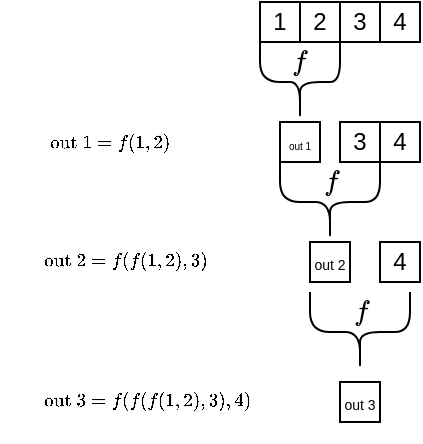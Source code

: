 <mxfile version="22.1.18" type="device">
  <diagram name="Page-1" id="myU2XNIlcD-3HOBkR2bq">
    <mxGraphModel dx="663" dy="385" grid="1" gridSize="10" guides="1" tooltips="1" connect="1" arrows="1" fold="1" page="1" pageScale="1" pageWidth="827" pageHeight="1169" math="1" shadow="0">
      <root>
        <mxCell id="0" />
        <mxCell id="1" parent="0" />
        <mxCell id="LeNDCLVQzouvoRbctgXM-1" value="1" style="rounded=0;whiteSpace=wrap;html=1;" vertex="1" parent="1">
          <mxGeometry x="130" y="10" width="20" height="20" as="geometry" />
        </mxCell>
        <mxCell id="LeNDCLVQzouvoRbctgXM-2" value="3" style="rounded=0;whiteSpace=wrap;html=1;" vertex="1" parent="1">
          <mxGeometry x="170" y="10" width="20" height="20" as="geometry" />
        </mxCell>
        <mxCell id="LeNDCLVQzouvoRbctgXM-3" value="2" style="rounded=0;whiteSpace=wrap;html=1;" vertex="1" parent="1">
          <mxGeometry x="150" y="10" width="20" height="20" as="geometry" />
        </mxCell>
        <mxCell id="LeNDCLVQzouvoRbctgXM-4" value="4" style="rounded=0;whiteSpace=wrap;html=1;" vertex="1" parent="1">
          <mxGeometry x="190" y="10" width="20" height="20" as="geometry" />
        </mxCell>
        <mxCell id="LeNDCLVQzouvoRbctgXM-5" value="&lt;svg style=&quot;vertical-align: -0.464ex;&quot; xmlns:xlink=&quot;http://www.w3.org/1999/xlink&quot; viewBox=&quot;0 -705 550 910&quot; role=&quot;img&quot; height=&quot;2.059ex&quot; width=&quot;1.244ex&quot; xmlns=&quot;http://www.w3.org/2000/svg&quot;&gt;&lt;defs&gt;&lt;path d=&quot;M118 -162Q120 -162 124 -164T135 -167T147 -168Q160 -168 171 -155T187 -126Q197 -99 221 27T267 267T289 382V385H242Q195 385 192 387Q188 390 188 397L195 425Q197 430 203 430T250 431Q298 431 298 432Q298 434 307 482T319 540Q356 705 465 705Q502 703 526 683T550 630Q550 594 529 578T487 561Q443 561 443 603Q443 622 454 636T478 657L487 662Q471 668 457 668Q445 668 434 658T419 630Q412 601 403 552T387 469T380 433Q380 431 435 431Q480 431 487 430T498 424Q499 420 496 407T491 391Q489 386 482 386T428 385H372L349 263Q301 15 282 -47Q255 -132 212 -173Q175 -205 139 -205Q107 -205 81 -186T55 -132Q55 -95 76 -78T118 -61Q162 -61 162 -103Q162 -122 151 -136T127 -157L118 -162Z&quot; id=&quot;MJX-1-TEX-I-1D453&quot;&gt;&lt;/path&gt;&lt;/defs&gt;&lt;g transform=&quot;scale(1,-1)&quot; stroke-width=&quot;0&quot; fill=&quot;currentColor&quot; stroke=&quot;currentColor&quot;&gt;&lt;g data-mml-node=&quot;math&quot;&gt;&lt;g data-mml-node=&quot;mi&quot;&gt;&lt;use xlink:href=&quot;#MJX-1-TEX-I-1D453&quot; data-c=&quot;1D453&quot;&gt;&lt;/use&gt;&lt;/g&gt;&lt;/g&gt;&lt;/g&gt;&lt;/svg&gt;" style="text;html=1;strokeColor=none;fillColor=none;align=center;verticalAlign=middle;whiteSpace=wrap;rounded=0;" vertex="1" parent="1">
          <mxGeometry x="140" y="30" width="20" height="20" as="geometry" />
        </mxCell>
        <mxCell id="LeNDCLVQzouvoRbctgXM-6" value="" style="shape=curlyBracket;whiteSpace=wrap;html=1;rounded=1;labelPosition=left;verticalLabelPosition=middle;align=right;verticalAlign=middle;rotation=-90;" vertex="1" parent="1">
          <mxGeometry x="130" y="30" width="40" height="40" as="geometry" />
        </mxCell>
        <mxCell id="LeNDCLVQzouvoRbctgXM-7" value="&lt;font style=&quot;font-size: 5px;&quot;&gt;out 1&lt;/font&gt;" style="rounded=0;whiteSpace=wrap;html=1;" vertex="1" parent="1">
          <mxGeometry x="140" y="70" width="20" height="20" as="geometry" />
        </mxCell>
        <mxCell id="LeNDCLVQzouvoRbctgXM-8" value="3" style="rounded=0;whiteSpace=wrap;html=1;" vertex="1" parent="1">
          <mxGeometry x="170" y="70" width="20" height="20" as="geometry" />
        </mxCell>
        <mxCell id="LeNDCLVQzouvoRbctgXM-9" value="4" style="rounded=0;whiteSpace=wrap;html=1;" vertex="1" parent="1">
          <mxGeometry x="190" y="70" width="20" height="20" as="geometry" />
        </mxCell>
        <mxCell id="LeNDCLVQzouvoRbctgXM-13" value="&lt;font style=&quot;font-size: 7px;&quot;&gt;out 2&lt;/font&gt;" style="rounded=0;whiteSpace=wrap;html=1;" vertex="1" parent="1">
          <mxGeometry x="155" y="130" width="20" height="20" as="geometry" />
        </mxCell>
        <mxCell id="LeNDCLVQzouvoRbctgXM-14" value="&lt;svg style=&quot;vertical-align: -0.464ex;&quot; xmlns:xlink=&quot;http://www.w3.org/1999/xlink&quot; viewBox=&quot;0 -705 550 910&quot; role=&quot;img&quot; height=&quot;2.059ex&quot; width=&quot;1.244ex&quot; xmlns=&quot;http://www.w3.org/2000/svg&quot;&gt;&lt;defs&gt;&lt;path d=&quot;M118 -162Q120 -162 124 -164T135 -167T147 -168Q160 -168 171 -155T187 -126Q197 -99 221 27T267 267T289 382V385H242Q195 385 192 387Q188 390 188 397L195 425Q197 430 203 430T250 431Q298 431 298 432Q298 434 307 482T319 540Q356 705 465 705Q502 703 526 683T550 630Q550 594 529 578T487 561Q443 561 443 603Q443 622 454 636T478 657L487 662Q471 668 457 668Q445 668 434 658T419 630Q412 601 403 552T387 469T380 433Q380 431 435 431Q480 431 487 430T498 424Q499 420 496 407T491 391Q489 386 482 386T428 385H372L349 263Q301 15 282 -47Q255 -132 212 -173Q175 -205 139 -205Q107 -205 81 -186T55 -132Q55 -95 76 -78T118 -61Q162 -61 162 -103Q162 -122 151 -136T127 -157L118 -162Z&quot; id=&quot;MJX-1-TEX-I-1D453&quot;&gt;&lt;/path&gt;&lt;/defs&gt;&lt;g transform=&quot;scale(1,-1)&quot; stroke-width=&quot;0&quot; fill=&quot;currentColor&quot; stroke=&quot;currentColor&quot;&gt;&lt;g data-mml-node=&quot;math&quot;&gt;&lt;g data-mml-node=&quot;mi&quot;&gt;&lt;use xlink:href=&quot;#MJX-1-TEX-I-1D453&quot; data-c=&quot;1D453&quot;&gt;&lt;/use&gt;&lt;/g&gt;&lt;/g&gt;&lt;/g&gt;&lt;/svg&gt;" style="text;html=1;strokeColor=none;fillColor=none;align=center;verticalAlign=middle;whiteSpace=wrap;rounded=0;" vertex="1" parent="1">
          <mxGeometry x="156" y="90" width="20" height="20" as="geometry" />
        </mxCell>
        <mxCell id="LeNDCLVQzouvoRbctgXM-15" value="" style="shape=curlyBracket;whiteSpace=wrap;html=1;rounded=1;labelPosition=left;verticalLabelPosition=middle;align=right;verticalAlign=middle;rotation=-90;" vertex="1" parent="1">
          <mxGeometry x="145" y="85" width="40" height="50" as="geometry" />
        </mxCell>
        <mxCell id="LeNDCLVQzouvoRbctgXM-16" value="4" style="rounded=0;whiteSpace=wrap;html=1;" vertex="1" parent="1">
          <mxGeometry x="190" y="130" width="20" height="20" as="geometry" />
        </mxCell>
        <mxCell id="LeNDCLVQzouvoRbctgXM-19" value="&lt;svg style=&quot;vertical-align: -0.464ex;&quot; xmlns:xlink=&quot;http://www.w3.org/1999/xlink&quot; viewBox=&quot;0 -705 550 910&quot; role=&quot;img&quot; height=&quot;2.059ex&quot; width=&quot;1.244ex&quot; xmlns=&quot;http://www.w3.org/2000/svg&quot;&gt;&lt;defs&gt;&lt;path d=&quot;M118 -162Q120 -162 124 -164T135 -167T147 -168Q160 -168 171 -155T187 -126Q197 -99 221 27T267 267T289 382V385H242Q195 385 192 387Q188 390 188 397L195 425Q197 430 203 430T250 431Q298 431 298 432Q298 434 307 482T319 540Q356 705 465 705Q502 703 526 683T550 630Q550 594 529 578T487 561Q443 561 443 603Q443 622 454 636T478 657L487 662Q471 668 457 668Q445 668 434 658T419 630Q412 601 403 552T387 469T380 433Q380 431 435 431Q480 431 487 430T498 424Q499 420 496 407T491 391Q489 386 482 386T428 385H372L349 263Q301 15 282 -47Q255 -132 212 -173Q175 -205 139 -205Q107 -205 81 -186T55 -132Q55 -95 76 -78T118 -61Q162 -61 162 -103Q162 -122 151 -136T127 -157L118 -162Z&quot; id=&quot;MJX-1-TEX-I-1D453&quot;&gt;&lt;/path&gt;&lt;/defs&gt;&lt;g transform=&quot;scale(1,-1)&quot; stroke-width=&quot;0&quot; fill=&quot;currentColor&quot; stroke=&quot;currentColor&quot;&gt;&lt;g data-mml-node=&quot;math&quot;&gt;&lt;g data-mml-node=&quot;mi&quot;&gt;&lt;use xlink:href=&quot;#MJX-1-TEX-I-1D453&quot; data-c=&quot;1D453&quot;&gt;&lt;/use&gt;&lt;/g&gt;&lt;/g&gt;&lt;/g&gt;&lt;/svg&gt;" style="text;html=1;strokeColor=none;fillColor=none;align=center;verticalAlign=middle;whiteSpace=wrap;rounded=0;" vertex="1" parent="1">
          <mxGeometry x="171" y="155" width="20" height="20" as="geometry" />
        </mxCell>
        <mxCell id="LeNDCLVQzouvoRbctgXM-20" value="" style="shape=curlyBracket;whiteSpace=wrap;html=1;rounded=1;labelPosition=left;verticalLabelPosition=middle;align=right;verticalAlign=middle;rotation=-90;" vertex="1" parent="1">
          <mxGeometry x="160" y="150" width="40" height="50" as="geometry" />
        </mxCell>
        <mxCell id="LeNDCLVQzouvoRbctgXM-21" value="&lt;font style=&quot;font-size: 7px;&quot;&gt;out 3&lt;/font&gt;" style="rounded=0;whiteSpace=wrap;html=1;" vertex="1" parent="1">
          <mxGeometry x="170" y="200" width="20" height="20" as="geometry" />
        </mxCell>
        <mxCell id="LeNDCLVQzouvoRbctgXM-22" value="$$\text{out 1} = f(1, 2)$$" style="text;html=1;align=center;verticalAlign=middle;resizable=0;points=[];autosize=1;strokeColor=none;fillColor=none;fontSize=8;" vertex="1" parent="1">
          <mxGeometry y="70" width="110" height="20" as="geometry" />
        </mxCell>
        <mxCell id="LeNDCLVQzouvoRbctgXM-23" value="&lt;span style=&quot;color: rgb(0, 0, 0); font-family: Helvetica; font-size: 8px; font-style: normal; font-variant-ligatures: normal; font-variant-caps: normal; font-weight: 400; letter-spacing: normal; orphans: 2; text-align: center; text-indent: 0px; text-transform: none; widows: 2; word-spacing: 0px; -webkit-text-stroke-width: 0px; background-color: rgb(251, 251, 251); text-decoration-thickness: initial; text-decoration-style: initial; text-decoration-color: initial; float: none; display: inline !important;&quot;&gt;$$\text{out 2} = f(f(1, 2), 3)$$&lt;/span&gt;" style="text;whiteSpace=wrap;html=1;" vertex="1" parent="1">
          <mxGeometry x="20" y="120" width="120" height="40" as="geometry" />
        </mxCell>
        <mxCell id="LeNDCLVQzouvoRbctgXM-24" value="&lt;span style=&quot;color: rgb(0, 0, 0); font-family: Helvetica; font-size: 8px; font-style: normal; font-variant-ligatures: normal; font-variant-caps: normal; font-weight: 400; letter-spacing: normal; orphans: 2; text-align: center; text-indent: 0px; text-transform: none; widows: 2; word-spacing: 0px; -webkit-text-stroke-width: 0px; background-color: rgb(251, 251, 251); text-decoration-thickness: initial; text-decoration-style: initial; text-decoration-color: initial; float: none; display: inline !important;&quot;&gt;$$\text{out 3} = f(f(f(1, 2), 3), 4)$$&lt;/span&gt;" style="text;whiteSpace=wrap;html=1;" vertex="1" parent="1">
          <mxGeometry x="20" y="190" width="120" height="40" as="geometry" />
        </mxCell>
      </root>
    </mxGraphModel>
  </diagram>
</mxfile>
